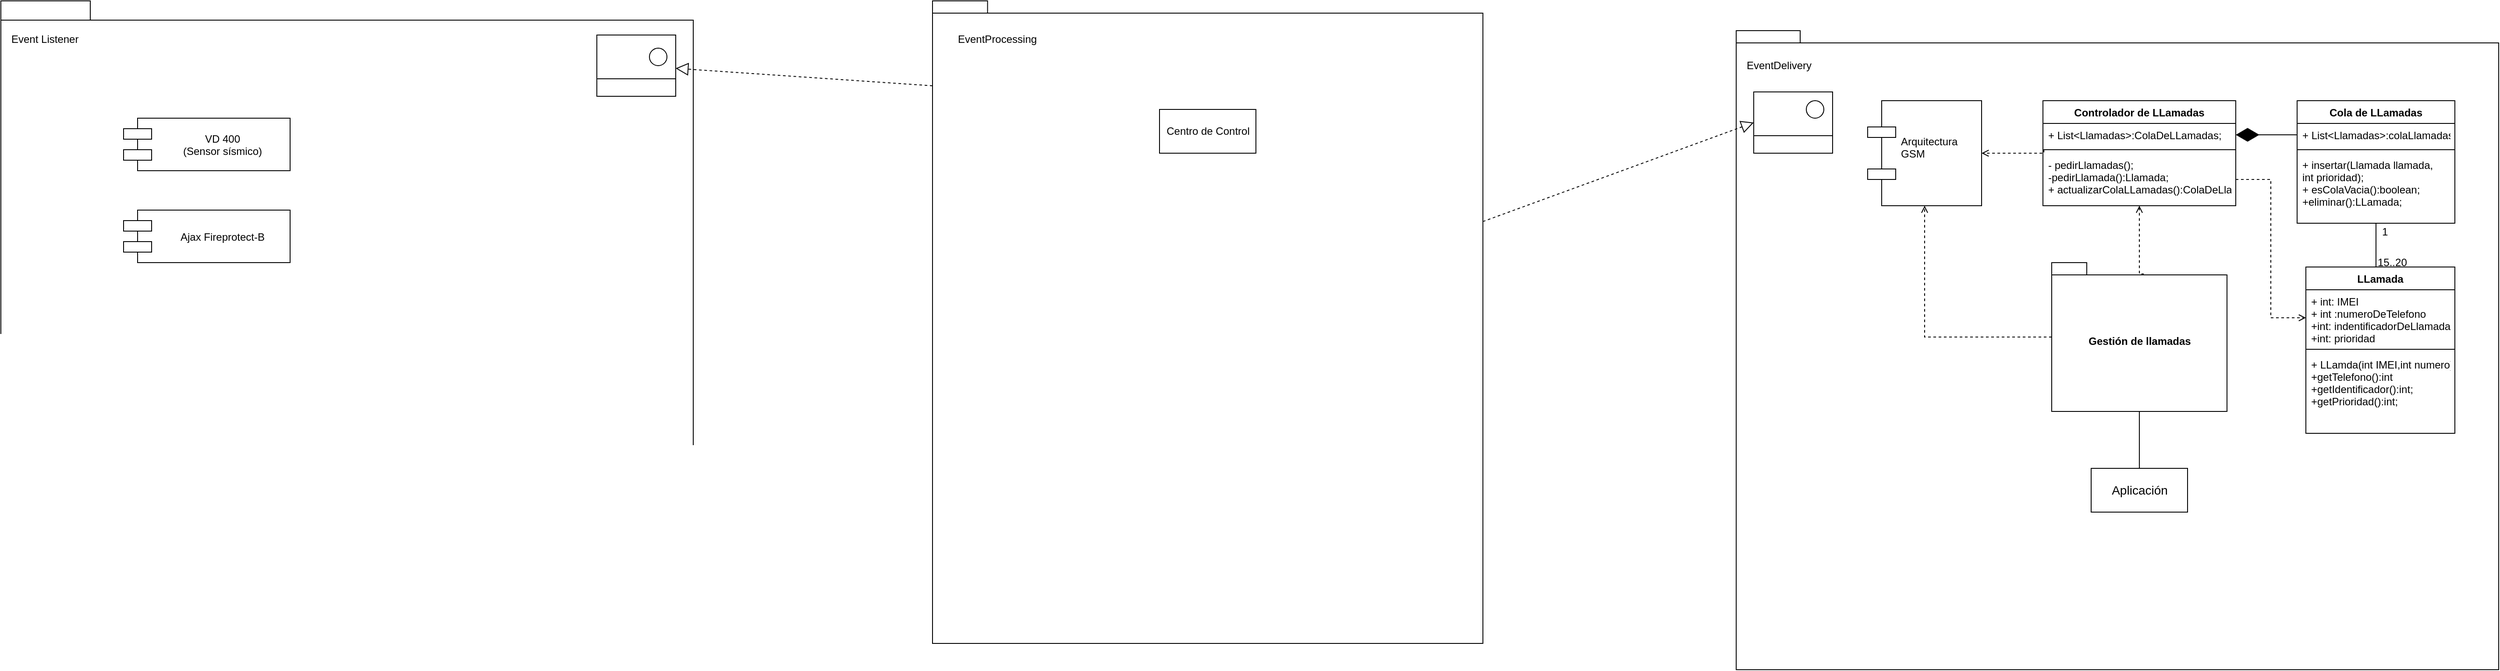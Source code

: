 <mxfile version="12.2.3" type="device" pages="1"><diagram id="i2pYkHRXe0K37-lUeZLJ" name="Page-1"><mxGraphModel dx="2031" dy="1130" grid="1" gridSize="10" guides="1" tooltips="1" connect="1" arrows="1" fold="1" page="1" pageScale="1" pageWidth="1169" pageHeight="1654" math="0" shadow="0"><root><mxCell id="0"/><mxCell id="1" parent="0"/><mxCell id="-lk-j_QBAzNRk8KsqQVB-1" value="" style="shape=folder;fontStyle=1;spacingTop=10;tabWidth=102;tabHeight=22;tabPosition=left;html=1;" parent="1" vertex="1"><mxGeometry x="160" y="386" width="790" height="735" as="geometry"/></mxCell><mxCell id="-lk-j_QBAzNRk8KsqQVB-2" value="Event Listener" style="text;html=1;resizable=0;points=[];autosize=1;align=left;verticalAlign=top;spacingTop=-4;" parent="1" vertex="1"><mxGeometry x="170" y="420" width="90" height="20" as="geometry"/></mxCell><mxCell id="-lk-j_QBAzNRk8KsqQVB-11" value="" style="shape=folder;fontStyle=1;spacingTop=10;tabWidth=40;tabHeight=14;tabPosition=left;html=1;" parent="1" vertex="1"><mxGeometry x="1223" y="386" width="628" height="734" as="geometry"/></mxCell><mxCell id="-lk-j_QBAzNRk8KsqQVB-12" value="EventProcessing" style="text;html=1;resizable=0;points=[];autosize=1;align=left;verticalAlign=top;spacingTop=-4;" parent="1" vertex="1"><mxGeometry x="1250" y="420" width="110" height="20" as="geometry"/></mxCell><mxCell id="-lk-j_QBAzNRk8KsqQVB-19" value="" style="shape=folder;fontStyle=1;spacingTop=10;tabWidth=40;tabHeight=14;tabPosition=left;html=1;" parent="1" vertex="1"><mxGeometry x="2140" y="420" width="870" height="730" as="geometry"/></mxCell><mxCell id="-lk-j_QBAzNRk8KsqQVB-20" value="EventDelivery" style="text;html=1;resizable=0;points=[];autosize=1;align=left;verticalAlign=top;spacingTop=-4;" parent="1" vertex="1"><mxGeometry x="2150" y="450" width="90" height="20" as="geometry"/></mxCell><mxCell id="-lk-j_QBAzNRk8KsqQVB-26" value="" style="endArrow=block;dashed=1;endFill=0;endSize=12;html=1;exitX=0;exitY=0;exitDx=0;exitDy=97;exitPerimeter=0;" parent="1" source="-lk-j_QBAzNRk8KsqQVB-11" target="wiB7oKwoH8bAFENCHkaS-10" edge="1"><mxGeometry width="160" relative="1" as="geometry"><mxPoint x="733.5" y="760" as="sourcePoint"/><mxPoint x="950" y="490" as="targetPoint"/></mxGeometry></mxCell><mxCell id="-lk-j_QBAzNRk8KsqQVB-27" value="" style="endArrow=block;dashed=1;endFill=0;endSize=12;html=1;entryX=0;entryY=0.5;entryDx=0;entryDy=0;" parent="1" source="-lk-j_QBAzNRk8KsqQVB-11" target="wiB7oKwoH8bAFENCHkaS-5" edge="1"><mxGeometry width="160" relative="1" as="geometry"><mxPoint x="1293.5" y="670" as="sourcePoint"/><mxPoint x="1530" y="510" as="targetPoint"/></mxGeometry></mxCell><mxCell id="8NQvp81xQifo9CAYw59p-1" value="Arquitectura&#xA;GSM&#xA;" style="shape=component;align=left;spacingLeft=36;" parent="1" vertex="1"><mxGeometry x="2290" y="500" width="130" height="120" as="geometry"/></mxCell><mxCell id="8NQvp81xQifo9CAYw59p-2" value="LLamada" style="swimlane;fontStyle=1;align=center;verticalAlign=top;childLayout=stackLayout;horizontal=1;startSize=26;horizontalStack=0;resizeParent=1;resizeParentMax=0;resizeLast=0;collapsible=1;marginBottom=0;" parent="1" vertex="1"><mxGeometry x="2790" y="690" width="170" height="190" as="geometry"/></mxCell><mxCell id="8NQvp81xQifo9CAYw59p-3" value="+ int: IMEI&#xA;+ int :numeroDeTelefono&#xA;+int: indentificadorDeLlamada&#xA;+int: prioridad&#xA;" style="text;strokeColor=none;fillColor=none;align=left;verticalAlign=top;spacingLeft=4;spacingRight=4;overflow=hidden;rotatable=0;points=[[0,0.5],[1,0.5]];portConstraint=eastwest;" parent="8NQvp81xQifo9CAYw59p-2" vertex="1"><mxGeometry y="26" width="170" height="64" as="geometry"/></mxCell><mxCell id="8NQvp81xQifo9CAYw59p-4" value="" style="line;strokeWidth=1;fillColor=none;align=left;verticalAlign=middle;spacingTop=-1;spacingLeft=3;spacingRight=3;rotatable=0;labelPosition=right;points=[];portConstraint=eastwest;" parent="8NQvp81xQifo9CAYw59p-2" vertex="1"><mxGeometry y="90" width="170" height="8" as="geometry"/></mxCell><mxCell id="8NQvp81xQifo9CAYw59p-5" value="+ LLamda(int IMEI,int numero);+ getIMEI():int&#xA;+getTelefono():int&#xA;+getIdentificador():int;&#xA;+getPrioridad():int;&#xA;&#xA;" style="text;strokeColor=none;fillColor=none;align=left;verticalAlign=top;spacingLeft=4;spacingRight=4;overflow=hidden;rotatable=0;points=[[0,0.5],[1,0.5]];portConstraint=eastwest;" parent="8NQvp81xQifo9CAYw59p-2" vertex="1"><mxGeometry y="98" width="170" height="92" as="geometry"/></mxCell><mxCell id="SACKjMgKk8lPRmSZm0d8-18" style="edgeStyle=orthogonalEdgeStyle;rounded=0;orthogonalLoop=1;jettySize=auto;html=1;exitX=0.5;exitY=1;exitDx=0;exitDy=0;entryX=0.5;entryY=0;entryDx=0;entryDy=0;startArrow=none;startFill=0;endArrow=none;endFill=0;strokeWidth=1;" parent="1" source="8NQvp81xQifo9CAYw59p-6" target="8NQvp81xQifo9CAYw59p-2" edge="1"><mxGeometry relative="1" as="geometry"><Array as="points"><mxPoint x="2870" y="690"/></Array></mxGeometry></mxCell><mxCell id="8NQvp81xQifo9CAYw59p-6" value="Cola de LLamadas" style="swimlane;fontStyle=1;align=center;verticalAlign=top;childLayout=stackLayout;horizontal=1;startSize=26;horizontalStack=0;resizeParent=1;resizeParentMax=0;resizeLast=0;collapsible=1;marginBottom=0;" parent="1" vertex="1"><mxGeometry x="2780" y="500" width="180" height="140" as="geometry"/></mxCell><mxCell id="8NQvp81xQifo9CAYw59p-7" value="+ List&lt;Llamadas&gt;:colaLlamadas" style="text;strokeColor=none;fillColor=none;align=left;verticalAlign=top;spacingLeft=4;spacingRight=4;overflow=hidden;rotatable=0;points=[[0,0.5],[1,0.5]];portConstraint=eastwest;" parent="8NQvp81xQifo9CAYw59p-6" vertex="1"><mxGeometry y="26" width="180" height="26" as="geometry"/></mxCell><mxCell id="8NQvp81xQifo9CAYw59p-8" value="" style="line;strokeWidth=1;fillColor=none;align=left;verticalAlign=middle;spacingTop=-1;spacingLeft=3;spacingRight=3;rotatable=0;labelPosition=right;points=[];portConstraint=eastwest;" parent="8NQvp81xQifo9CAYw59p-6" vertex="1"><mxGeometry y="52" width="180" height="8" as="geometry"/></mxCell><mxCell id="8NQvp81xQifo9CAYw59p-9" value="+ insertar(Llamada llamada, &#xA;int prioridad);&#xA;+ esColaVacia():boolean;&#xA;+eliminar():LLamada;&#xA;" style="text;strokeColor=none;fillColor=none;align=left;verticalAlign=top;spacingLeft=4;spacingRight=4;overflow=hidden;rotatable=0;points=[[0,0.5],[1,0.5]];portConstraint=eastwest;" parent="8NQvp81xQifo9CAYw59p-6" vertex="1"><mxGeometry y="60" width="180" height="80" as="geometry"/></mxCell><mxCell id="8NQvp81xQifo9CAYw59p-17" value="15..20" style="text;html=1;resizable=0;points=[];autosize=1;align=left;verticalAlign=top;spacingTop=-4;" parent="1" vertex="1"><mxGeometry x="2870" y="675" width="50" height="20" as="geometry"/></mxCell><mxCell id="8NQvp81xQifo9CAYw59p-18" value="1" style="text;html=1;resizable=0;points=[];autosize=1;align=left;verticalAlign=top;spacingTop=-4;" parent="1" vertex="1"><mxGeometry x="2875" y="640" width="20" height="20" as="geometry"/></mxCell><mxCell id="wiB7oKwoH8bAFENCHkaS-1" style="edgeStyle=orthogonalEdgeStyle;rounded=0;orthogonalLoop=1;jettySize=auto;html=1;endArrow=open;endFill=0;dashed=1;" parent="1" source="gxzeew9ivc-7T5_dsz57-1" target="8NQvp81xQifo9CAYw59p-1" edge="1"><mxGeometry relative="1" as="geometry"/></mxCell><mxCell id="gxzeew9ivc-7T5_dsz57-1" value="Gestión de llamadas" style="shape=folder;fontStyle=1;spacingTop=10;tabWidth=40;tabHeight=14;tabPosition=left;html=1;" parent="1" vertex="1"><mxGeometry x="2500" y="685" width="200" height="170" as="geometry"/></mxCell><mxCell id="SACKjMgKk8lPRmSZm0d8-13" style="edgeStyle=orthogonalEdgeStyle;rounded=0;orthogonalLoop=1;jettySize=auto;html=1;exitX=0.5;exitY=1;exitDx=0;exitDy=0;dashed=1;endArrow=none;endFill=0;strokeWidth=1;entryX=0.525;entryY=0.076;entryDx=0;entryDy=0;entryPerimeter=0;startArrow=open;startFill=0;" parent="1" source="SACKjMgKk8lPRmSZm0d8-5" target="gxzeew9ivc-7T5_dsz57-1" edge="1"><mxGeometry relative="1" as="geometry"><Array as="points"><mxPoint x="2600" y="698"/></Array></mxGeometry></mxCell><mxCell id="SACKjMgKk8lPRmSZm0d8-5" value="Controlador de LLamadas" style="swimlane;fontStyle=1;align=center;verticalAlign=top;childLayout=stackLayout;horizontal=1;startSize=26;horizontalStack=0;resizeParent=1;resizeParentMax=0;resizeLast=0;collapsible=1;marginBottom=0;" parent="1" vertex="1"><mxGeometry x="2490" y="500" width="220" height="120" as="geometry"/></mxCell><mxCell id="SACKjMgKk8lPRmSZm0d8-6" value="+ List&lt;Llamadas&gt;:ColaDeLLamadas;" style="text;strokeColor=none;fillColor=none;align=left;verticalAlign=top;spacingLeft=4;spacingRight=4;overflow=hidden;rotatable=0;points=[[0,0.5],[1,0.5]];portConstraint=eastwest;" parent="SACKjMgKk8lPRmSZm0d8-5" vertex="1"><mxGeometry y="26" width="220" height="26" as="geometry"/></mxCell><mxCell id="SACKjMgKk8lPRmSZm0d8-7" value="" style="line;strokeWidth=1;fillColor=none;align=left;verticalAlign=middle;spacingTop=-1;spacingLeft=3;spacingRight=3;rotatable=0;labelPosition=right;points=[];portConstraint=eastwest;" parent="SACKjMgKk8lPRmSZm0d8-5" vertex="1"><mxGeometry y="52" width="220" height="8" as="geometry"/></mxCell><mxCell id="SACKjMgKk8lPRmSZm0d8-8" value="- pedirLlamadas();&#xA;-pedirLlamada():Llamada;&#xA;+ actualizarColaLLamadas():ColaDeLla&#xA;" style="text;strokeColor=none;fillColor=none;align=left;verticalAlign=top;spacingLeft=4;spacingRight=4;overflow=hidden;rotatable=0;points=[[0,0.5],[1,0.5]];portConstraint=eastwest;" parent="SACKjMgKk8lPRmSZm0d8-5" vertex="1"><mxGeometry y="60" width="220" height="60" as="geometry"/></mxCell><mxCell id="SACKjMgKk8lPRmSZm0d8-9" value="" style="endArrow=diamondThin;endFill=1;endSize=24;html=1;exitX=0;exitY=0.5;exitDx=0;exitDy=0;" parent="1" source="8NQvp81xQifo9CAYw59p-7" target="SACKjMgKk8lPRmSZm0d8-6" edge="1"><mxGeometry width="160" relative="1" as="geometry"><mxPoint x="2720" y="539" as="sourcePoint"/><mxPoint x="2760" y="540" as="targetPoint"/></mxGeometry></mxCell><mxCell id="SACKjMgKk8lPRmSZm0d8-11" style="edgeStyle=orthogonalEdgeStyle;rounded=0;orthogonalLoop=1;jettySize=auto;html=1;entryX=0;entryY=0.5;entryDx=0;entryDy=0;dashed=1;endArrow=open;endFill=0;strokeWidth=1;" parent="1" source="SACKjMgKk8lPRmSZm0d8-8" target="8NQvp81xQifo9CAYw59p-3" edge="1"><mxGeometry relative="1" as="geometry"/></mxCell><mxCell id="SACKjMgKk8lPRmSZm0d8-16" style="edgeStyle=orthogonalEdgeStyle;rounded=0;orthogonalLoop=1;jettySize=auto;html=1;exitX=0.005;exitY=-0.067;exitDx=0;exitDy=0;dashed=1;startArrow=none;startFill=0;endArrow=open;endFill=0;strokeWidth=1;exitPerimeter=0;entryX=1;entryY=0.5;entryDx=0;entryDy=0;" parent="1" source="SACKjMgKk8lPRmSZm0d8-8" target="8NQvp81xQifo9CAYw59p-1" edge="1"><mxGeometry relative="1" as="geometry"><Array as="points"><mxPoint x="2491" y="560"/></Array></mxGeometry></mxCell><mxCell id="wiB7oKwoH8bAFENCHkaS-3" style="edgeStyle=orthogonalEdgeStyle;rounded=0;orthogonalLoop=1;jettySize=auto;html=1;entryX=0.5;entryY=1;entryDx=0;entryDy=0;entryPerimeter=0;endArrow=none;endFill=0;" parent="1" source="wiB7oKwoH8bAFENCHkaS-2" target="gxzeew9ivc-7T5_dsz57-1" edge="1"><mxGeometry relative="1" as="geometry"/></mxCell><mxCell id="wiB7oKwoH8bAFENCHkaS-2" value="&lt;font style=&quot;font-size: 14px&quot;&gt;Aplicación&lt;/font&gt;" style="html=1;" parent="1" vertex="1"><mxGeometry x="2545" y="920" width="110" height="50" as="geometry"/></mxCell><mxCell id="wiB7oKwoH8bAFENCHkaS-5" value="" style="rounded=0;whiteSpace=wrap;html=1;" parent="1" vertex="1"><mxGeometry x="2160" y="490" width="90" height="70" as="geometry"/></mxCell><mxCell id="wiB7oKwoH8bAFENCHkaS-6" value="" style="rounded=0;whiteSpace=wrap;html=1;" parent="1" vertex="1"><mxGeometry x="2160" y="540" width="90" height="20" as="geometry"/></mxCell><mxCell id="wiB7oKwoH8bAFENCHkaS-7" value="" style="ellipse;whiteSpace=wrap;html=1;aspect=fixed;" parent="1" vertex="1"><mxGeometry x="2220" y="500" width="20" height="20" as="geometry"/></mxCell><mxCell id="wiB7oKwoH8bAFENCHkaS-10" value="" style="rounded=0;whiteSpace=wrap;html=1;" parent="1" vertex="1"><mxGeometry x="840" y="425" width="90" height="70" as="geometry"/></mxCell><mxCell id="wiB7oKwoH8bAFENCHkaS-11" value="" style="rounded=0;whiteSpace=wrap;html=1;" parent="1" vertex="1"><mxGeometry x="840" y="475" width="90" height="20" as="geometry"/></mxCell><mxCell id="wiB7oKwoH8bAFENCHkaS-12" value="" style="ellipse;whiteSpace=wrap;html=1;aspect=fixed;" parent="1" vertex="1"><mxGeometry x="900" y="440" width="20" height="20" as="geometry"/></mxCell><mxCell id="F1O-U9rDE_01fpHh5WV3-1" value="VD 400 &#xA;(Sensor sísmico)" style="shape=component;align=center;spacingLeft=36;" vertex="1" parent="1"><mxGeometry x="300" y="520" width="190" height="60" as="geometry"/></mxCell><mxCell id="F1O-U9rDE_01fpHh5WV3-2" value="Ajax Fireprotect-B" style="shape=component;align=center;spacingLeft=36;" vertex="1" parent="1"><mxGeometry x="300" y="625" width="190" height="60" as="geometry"/></mxCell><mxCell id="F1O-U9rDE_01fpHh5WV3-3" value="Centro de Control" style="html=1;align=center;" vertex="1" parent="1"><mxGeometry x="1482" y="510" width="110" height="50" as="geometry"/></mxCell></root></mxGraphModel></diagram></mxfile>